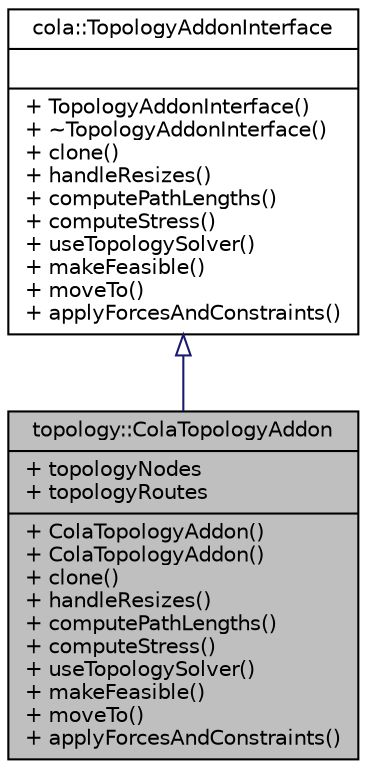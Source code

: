 digraph "topology::ColaTopologyAddon"
{
  edge [fontname="Helvetica",fontsize="10",labelfontname="Helvetica",labelfontsize="10"];
  node [fontname="Helvetica",fontsize="10",shape=record];
  Node1 [label="{topology::ColaTopologyAddon\n|+ topologyNodes\l+ topologyRoutes\l|+ ColaTopologyAddon()\l+ ColaTopologyAddon()\l+ clone()\l+ handleResizes()\l+ computePathLengths()\l+ computeStress()\l+ useTopologySolver()\l+ makeFeasible()\l+ moveTo()\l+ applyForcesAndConstraints()\l}",height=0.2,width=0.4,color="black", fillcolor="grey75", style="filled" fontcolor="black"];
  Node2 -> Node1 [dir="back",color="midnightblue",fontsize="10",style="solid",arrowtail="onormal",fontname="Helvetica"];
  Node2 [label="{cola::TopologyAddonInterface\n||+ TopologyAddonInterface()\l+ ~TopologyAddonInterface()\l+ clone()\l+ handleResizes()\l+ computePathLengths()\l+ computeStress()\l+ useTopologySolver()\l+ makeFeasible()\l+ moveTo()\l+ applyForcesAndConstraints()\l}",height=0.2,width=0.4,color="black", fillcolor="white", style="filled",URL="$classcola_1_1TopologyAddonInterface.html",tooltip="Interface for writing COLA addons to handle topology preserving layout."];
}
